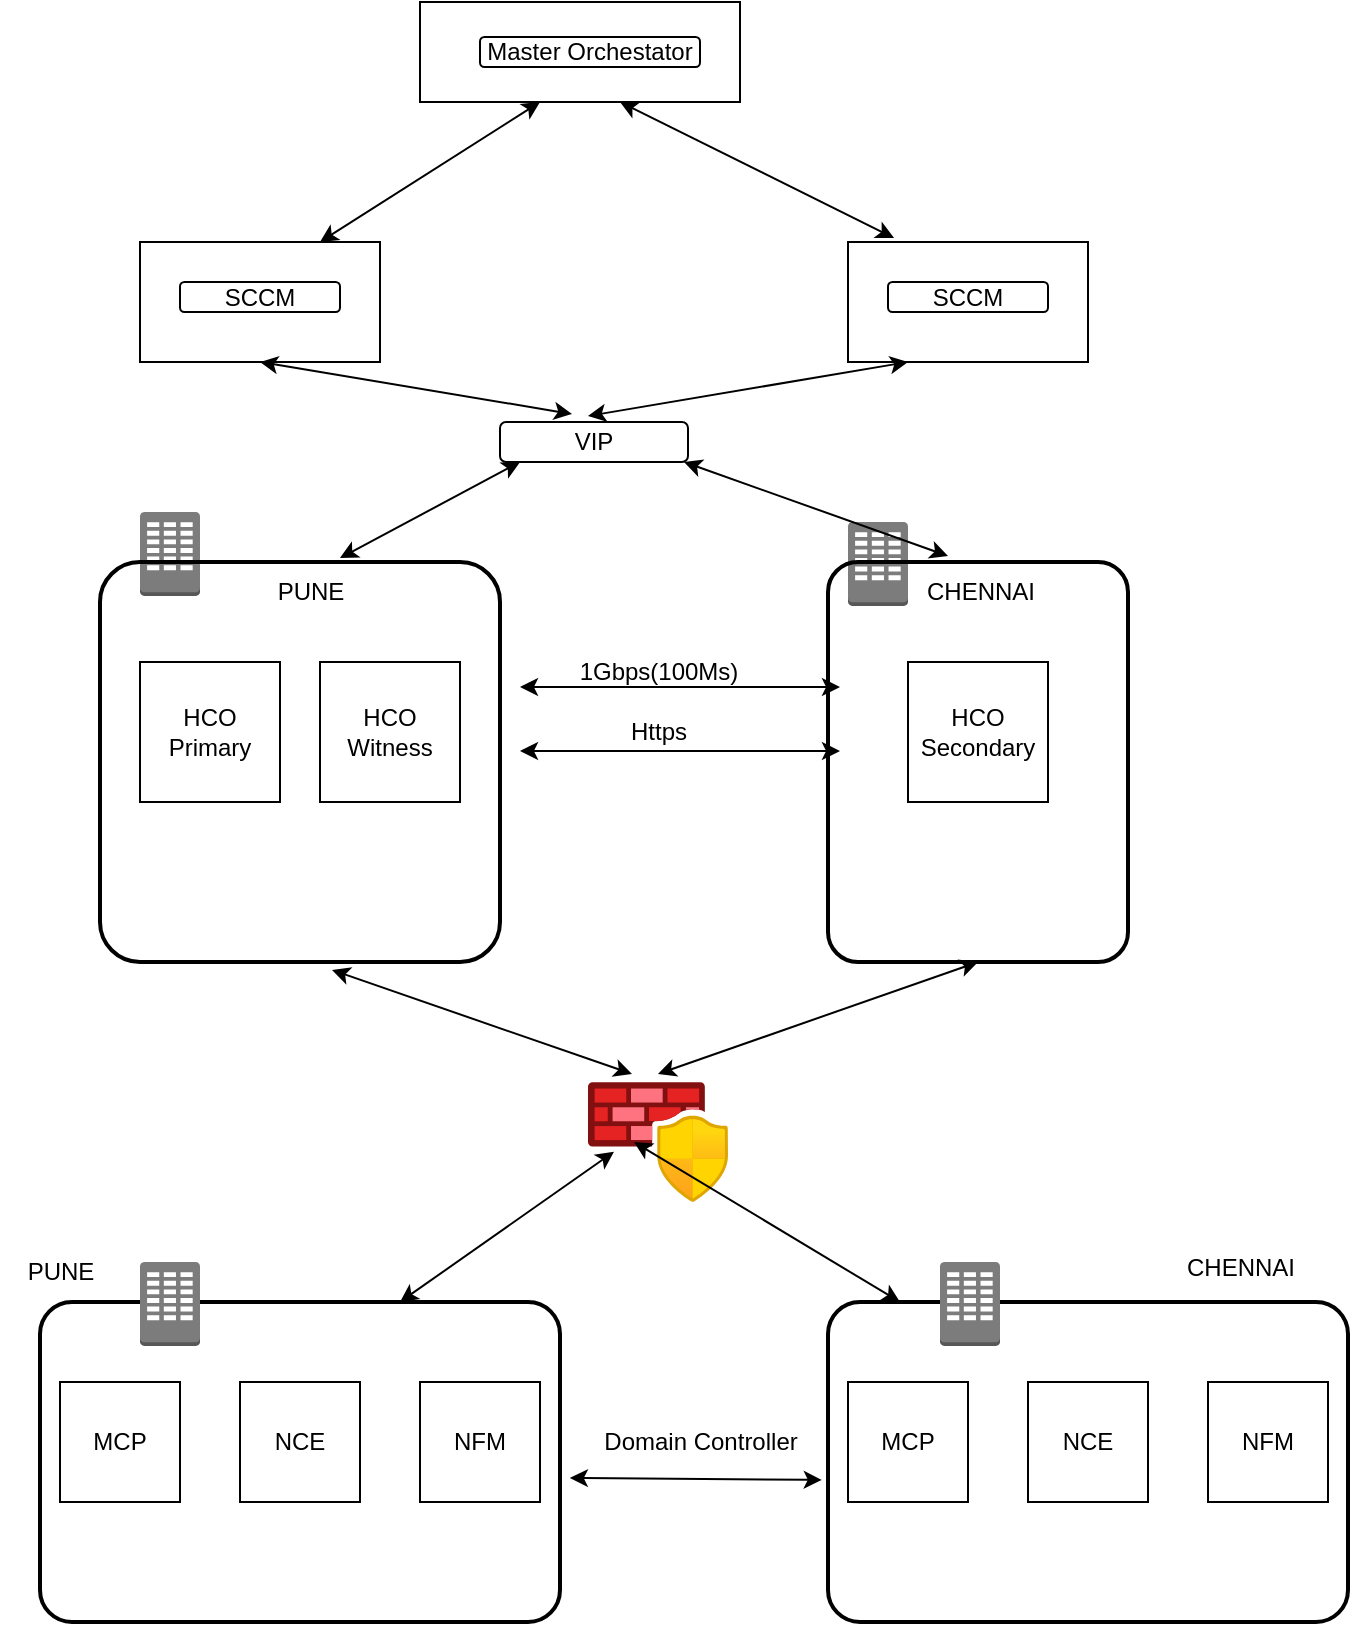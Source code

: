 <mxfile version="21.7.2" type="github">
  <diagram name="Page-1" id="Q16UQwhze-0_RdmeEfBP">
    <mxGraphModel dx="1242" dy="820" grid="1" gridSize="10" guides="1" tooltips="1" connect="1" arrows="1" fold="1" page="1" pageScale="1" pageWidth="827" pageHeight="1169" math="0" shadow="0">
      <root>
        <mxCell id="0" />
        <mxCell id="1" parent="0" />
        <mxCell id="xjBgFDeqy9RW9BwcanOb-1" value="" style="rounded=0;whiteSpace=wrap;html=1;" vertex="1" parent="1">
          <mxGeometry x="150" y="200" width="120" height="60" as="geometry" />
        </mxCell>
        <mxCell id="xjBgFDeqy9RW9BwcanOb-6" value="SCCM" style="rounded=1;whiteSpace=wrap;html=1;" vertex="1" parent="1">
          <mxGeometry x="170" y="220" width="80" height="15" as="geometry" />
        </mxCell>
        <mxCell id="xjBgFDeqy9RW9BwcanOb-8" value="PUNE" style="text;html=1;align=center;verticalAlign=middle;resizable=0;points=[];autosize=1;strokeColor=none;fillColor=none;" vertex="1" parent="1">
          <mxGeometry x="205" y="360" width="60" height="30" as="geometry" />
        </mxCell>
        <mxCell id="xjBgFDeqy9RW9BwcanOb-10" value="" style="rounded=0;whiteSpace=wrap;html=1;" vertex="1" parent="1">
          <mxGeometry x="504" y="200" width="120" height="60" as="geometry" />
        </mxCell>
        <mxCell id="xjBgFDeqy9RW9BwcanOb-11" value="SCCM" style="rounded=1;whiteSpace=wrap;html=1;" vertex="1" parent="1">
          <mxGeometry x="524" y="220" width="80" height="15" as="geometry" />
        </mxCell>
        <mxCell id="xjBgFDeqy9RW9BwcanOb-17" value="" style="endArrow=classic;startArrow=classic;html=1;rounded=0;exitX=0.75;exitY=0;exitDx=0;exitDy=0;" edge="1" parent="1" source="xjBgFDeqy9RW9BwcanOb-1">
          <mxGeometry width="50" height="50" relative="1" as="geometry">
            <mxPoint x="230" y="230" as="sourcePoint" />
            <mxPoint x="350" y="130" as="targetPoint" />
          </mxGeometry>
        </mxCell>
        <mxCell id="xjBgFDeqy9RW9BwcanOb-19" value="" style="endArrow=classic;startArrow=classic;html=1;rounded=0;exitX=0.192;exitY=-0.033;exitDx=0;exitDy=0;exitPerimeter=0;" edge="1" parent="1" source="xjBgFDeqy9RW9BwcanOb-10">
          <mxGeometry width="50" height="50" relative="1" as="geometry">
            <mxPoint x="470" y="220" as="sourcePoint" />
            <mxPoint x="390" y="130" as="targetPoint" />
          </mxGeometry>
        </mxCell>
        <mxCell id="xjBgFDeqy9RW9BwcanOb-20" value="" style="rounded=0;whiteSpace=wrap;html=1;" vertex="1" parent="1">
          <mxGeometry x="290" y="80" width="160" height="50" as="geometry" />
        </mxCell>
        <mxCell id="xjBgFDeqy9RW9BwcanOb-21" value="HCO Primary" style="whiteSpace=wrap;html=1;aspect=fixed;" vertex="1" parent="1">
          <mxGeometry x="150" y="410" width="70" height="70" as="geometry" />
        </mxCell>
        <mxCell id="xjBgFDeqy9RW9BwcanOb-22" value="HCO Witness" style="whiteSpace=wrap;html=1;aspect=fixed;" vertex="1" parent="1">
          <mxGeometry x="240" y="410" width="70" height="70" as="geometry" />
        </mxCell>
        <mxCell id="xjBgFDeqy9RW9BwcanOb-24" value="HCO Secondary" style="whiteSpace=wrap;html=1;aspect=fixed;" vertex="1" parent="1">
          <mxGeometry x="534" y="410" width="70" height="70" as="geometry" />
        </mxCell>
        <mxCell id="xjBgFDeqy9RW9BwcanOb-25" value="CHENNAI" style="text;html=1;align=center;verticalAlign=middle;resizable=0;points=[];autosize=1;strokeColor=none;fillColor=none;" vertex="1" parent="1">
          <mxGeometry x="530" y="360" width="80" height="30" as="geometry" />
        </mxCell>
        <mxCell id="xjBgFDeqy9RW9BwcanOb-27" value="" style="endArrow=classic;startArrow=classic;html=1;rounded=0;exitX=1;exitY=0.25;exitDx=0;exitDy=0;entryX=0;entryY=0.25;entryDx=0;entryDy=0;" edge="1" parent="1">
          <mxGeometry width="50" height="50" relative="1" as="geometry">
            <mxPoint x="340" y="422.5" as="sourcePoint" />
            <mxPoint x="500" y="422.5" as="targetPoint" />
          </mxGeometry>
        </mxCell>
        <mxCell id="xjBgFDeqy9RW9BwcanOb-28" value="" style="endArrow=classic;startArrow=classic;html=1;rounded=0;exitX=1;exitY=0.25;exitDx=0;exitDy=0;entryX=0;entryY=0.25;entryDx=0;entryDy=0;" edge="1" parent="1">
          <mxGeometry width="50" height="50" relative="1" as="geometry">
            <mxPoint x="340" y="454.5" as="sourcePoint" />
            <mxPoint x="500" y="454.5" as="targetPoint" />
          </mxGeometry>
        </mxCell>
        <mxCell id="xjBgFDeqy9RW9BwcanOb-29" value="1Gbps(100Ms)" style="text;html=1;align=center;verticalAlign=middle;resizable=0;points=[];autosize=1;strokeColor=none;fillColor=none;" vertex="1" parent="1">
          <mxGeometry x="359" y="400" width="100" height="30" as="geometry" />
        </mxCell>
        <mxCell id="xjBgFDeqy9RW9BwcanOb-30" value="Https" style="text;html=1;align=center;verticalAlign=middle;resizable=0;points=[];autosize=1;strokeColor=none;fillColor=none;" vertex="1" parent="1">
          <mxGeometry x="384" y="430" width="50" height="30" as="geometry" />
        </mxCell>
        <mxCell id="xjBgFDeqy9RW9BwcanOb-36" value="" style="image;aspect=fixed;html=1;points=[];align=center;fontSize=12;image=img/lib/azure2/networking/Azure_Firewall_Manager.svg;strokeColor=#66B2FF;" vertex="1" parent="1">
          <mxGeometry x="374" y="620" width="70" height="60" as="geometry" />
        </mxCell>
        <mxCell id="xjBgFDeqy9RW9BwcanOb-38" value="" style="endArrow=classic;startArrow=classic;html=1;rounded=0;exitX=0.5;exitY=-0.067;exitDx=0;exitDy=0;exitPerimeter=0;entryX=0.5;entryY=1;entryDx=0;entryDy=0;" edge="1" parent="1" source="xjBgFDeqy9RW9BwcanOb-36" target="xjBgFDeqy9RW9BwcanOb-43">
          <mxGeometry width="50" height="50" relative="1" as="geometry">
            <mxPoint x="726" y="570" as="sourcePoint" />
            <mxPoint x="560" y="524" as="targetPoint" />
          </mxGeometry>
        </mxCell>
        <mxCell id="xjBgFDeqy9RW9BwcanOb-40" value="" style="dashed=0;html=1;shape=mxgraph.aws3.corporate_data_center;fillColor=#7D7C7C;gradientColor=none;dashed=0;" vertex="1" parent="1">
          <mxGeometry x="150" y="335" width="30" height="42" as="geometry" />
        </mxCell>
        <mxCell id="xjBgFDeqy9RW9BwcanOb-42" value="" style="dashed=0;html=1;shape=mxgraph.aws3.corporate_data_center;fillColor=#7D7C7C;gradientColor=none;dashed=0;" vertex="1" parent="1">
          <mxGeometry x="504" y="340" width="30" height="42" as="geometry" />
        </mxCell>
        <mxCell id="xjBgFDeqy9RW9BwcanOb-43" value="" style="rounded=1;arcSize=10;dashed=0;fillColor=none;gradientColor=none;strokeWidth=2;" vertex="1" parent="1">
          <mxGeometry x="494" y="360" width="150" height="200" as="geometry" />
        </mxCell>
        <mxCell id="xjBgFDeqy9RW9BwcanOb-45" value="" style="endArrow=classic;startArrow=classic;html=1;rounded=0;exitX=0.314;exitY=-0.067;exitDx=0;exitDy=0;exitPerimeter=0;entryX=0.58;entryY=1.02;entryDx=0;entryDy=0;entryPerimeter=0;" edge="1" parent="1" source="xjBgFDeqy9RW9BwcanOb-36" target="xjBgFDeqy9RW9BwcanOb-39">
          <mxGeometry width="50" height="50" relative="1" as="geometry">
            <mxPoint x="396" y="616" as="sourcePoint" />
            <mxPoint x="230" y="520" as="targetPoint" />
          </mxGeometry>
        </mxCell>
        <mxCell id="xjBgFDeqy9RW9BwcanOb-39" value="" style="rounded=1;arcSize=10;dashed=0;fillColor=none;gradientColor=none;strokeWidth=2;" vertex="1" parent="1">
          <mxGeometry x="130" y="360" width="200" height="200" as="geometry" />
        </mxCell>
        <mxCell id="xjBgFDeqy9RW9BwcanOb-46" value="" style="rounded=1;arcSize=10;dashed=0;fillColor=none;gradientColor=none;strokeWidth=2;" vertex="1" parent="1">
          <mxGeometry x="100" y="730" width="260" height="160" as="geometry" />
        </mxCell>
        <mxCell id="xjBgFDeqy9RW9BwcanOb-47" value="" style="dashed=0;html=1;shape=mxgraph.aws3.corporate_data_center;fillColor=#7D7C7C;gradientColor=none;dashed=0;" vertex="1" parent="1">
          <mxGeometry x="150" y="710" width="30" height="42" as="geometry" />
        </mxCell>
        <mxCell id="xjBgFDeqy9RW9BwcanOb-48" value="MCP" style="whiteSpace=wrap;html=1;aspect=fixed;" vertex="1" parent="1">
          <mxGeometry x="110" y="770" width="60" height="60" as="geometry" />
        </mxCell>
        <mxCell id="xjBgFDeqy9RW9BwcanOb-50" value="NCE" style="whiteSpace=wrap;html=1;aspect=fixed;" vertex="1" parent="1">
          <mxGeometry x="200" y="770" width="60" height="60" as="geometry" />
        </mxCell>
        <mxCell id="xjBgFDeqy9RW9BwcanOb-51" value="NFM" style="whiteSpace=wrap;html=1;aspect=fixed;" vertex="1" parent="1">
          <mxGeometry x="290" y="770" width="60" height="60" as="geometry" />
        </mxCell>
        <mxCell id="xjBgFDeqy9RW9BwcanOb-52" value="" style="endArrow=classic;startArrow=classic;html=1;rounded=0;" edge="1" parent="1">
          <mxGeometry width="50" height="50" relative="1" as="geometry">
            <mxPoint x="280" y="730" as="sourcePoint" />
            <mxPoint x="387" y="654.852" as="targetPoint" />
          </mxGeometry>
        </mxCell>
        <mxCell id="xjBgFDeqy9RW9BwcanOb-53" value="" style="rounded=1;arcSize=10;dashed=0;fillColor=none;gradientColor=none;strokeWidth=2;" vertex="1" parent="1">
          <mxGeometry x="494" y="730" width="260" height="160" as="geometry" />
        </mxCell>
        <mxCell id="xjBgFDeqy9RW9BwcanOb-54" value="MCP" style="whiteSpace=wrap;html=1;aspect=fixed;" vertex="1" parent="1">
          <mxGeometry x="504" y="770" width="60" height="60" as="geometry" />
        </mxCell>
        <mxCell id="xjBgFDeqy9RW9BwcanOb-55" value="NCE" style="whiteSpace=wrap;html=1;aspect=fixed;" vertex="1" parent="1">
          <mxGeometry x="594" y="770" width="60" height="60" as="geometry" />
        </mxCell>
        <mxCell id="xjBgFDeqy9RW9BwcanOb-56" value="NFM" style="whiteSpace=wrap;html=1;aspect=fixed;" vertex="1" parent="1">
          <mxGeometry x="684" y="770" width="60" height="60" as="geometry" />
        </mxCell>
        <mxCell id="xjBgFDeqy9RW9BwcanOb-58" value="" style="endArrow=classic;startArrow=classic;html=1;rounded=0;" edge="1" parent="1">
          <mxGeometry width="50" height="50" relative="1" as="geometry">
            <mxPoint x="530" y="730" as="sourcePoint" />
            <mxPoint x="397" y="650.002" as="targetPoint" />
          </mxGeometry>
        </mxCell>
        <mxCell id="xjBgFDeqy9RW9BwcanOb-59" value="" style="dashed=0;html=1;shape=mxgraph.aws3.corporate_data_center;fillColor=#7D7C7C;gradientColor=none;dashed=0;" vertex="1" parent="1">
          <mxGeometry x="550" y="710" width="30" height="42" as="geometry" />
        </mxCell>
        <mxCell id="xjBgFDeqy9RW9BwcanOb-60" value="PUNE" style="text;html=1;align=center;verticalAlign=middle;resizable=0;points=[];autosize=1;strokeColor=none;fillColor=none;" vertex="1" parent="1">
          <mxGeometry x="80" y="700" width="60" height="30" as="geometry" />
        </mxCell>
        <mxCell id="xjBgFDeqy9RW9BwcanOb-61" value="CHENNAI" style="text;html=1;align=center;verticalAlign=middle;resizable=0;points=[];autosize=1;strokeColor=none;fillColor=none;" vertex="1" parent="1">
          <mxGeometry x="660" y="698" width="80" height="30" as="geometry" />
        </mxCell>
        <mxCell id="xjBgFDeqy9RW9BwcanOb-65" value="" style="endArrow=classic;startArrow=classic;html=1;rounded=0;entryX=-0.012;entryY=0.556;entryDx=0;entryDy=0;entryPerimeter=0;exitX=1.019;exitY=0.55;exitDx=0;exitDy=0;exitPerimeter=0;" edge="1" parent="1" source="xjBgFDeqy9RW9BwcanOb-46" target="xjBgFDeqy9RW9BwcanOb-53">
          <mxGeometry width="50" height="50" relative="1" as="geometry">
            <mxPoint x="420" y="660" as="sourcePoint" />
            <mxPoint x="470" y="610" as="targetPoint" />
            <Array as="points" />
          </mxGeometry>
        </mxCell>
        <mxCell id="xjBgFDeqy9RW9BwcanOb-66" value="Domain Controller" style="text;html=1;align=center;verticalAlign=middle;resizable=0;points=[];autosize=1;strokeColor=none;fillColor=none;" vertex="1" parent="1">
          <mxGeometry x="370" y="785" width="120" height="30" as="geometry" />
        </mxCell>
        <mxCell id="xjBgFDeqy9RW9BwcanOb-69" value="Master Orchestator" style="rounded=1;whiteSpace=wrap;html=1;" vertex="1" parent="1">
          <mxGeometry x="320" y="97.5" width="110" height="15" as="geometry" />
        </mxCell>
        <mxCell id="xjBgFDeqy9RW9BwcanOb-70" value="VIP" style="rounded=1;whiteSpace=wrap;html=1;" vertex="1" parent="1">
          <mxGeometry x="330" y="290" width="94" height="20" as="geometry" />
        </mxCell>
        <mxCell id="xjBgFDeqy9RW9BwcanOb-71" value="" style="endArrow=classic;startArrow=classic;html=1;rounded=0;exitX=0.6;exitY=-0.01;exitDx=0;exitDy=0;exitPerimeter=0;" edge="1" parent="1" source="xjBgFDeqy9RW9BwcanOb-39">
          <mxGeometry width="50" height="50" relative="1" as="geometry">
            <mxPoint x="290" y="360" as="sourcePoint" />
            <mxPoint x="340" y="310" as="targetPoint" />
          </mxGeometry>
        </mxCell>
        <mxCell id="xjBgFDeqy9RW9BwcanOb-72" value="" style="endArrow=classic;startArrow=classic;html=1;rounded=0;exitX=0.4;exitY=-0.015;exitDx=0;exitDy=0;exitPerimeter=0;" edge="1" parent="1" source="xjBgFDeqy9RW9BwcanOb-43">
          <mxGeometry width="50" height="50" relative="1" as="geometry">
            <mxPoint x="332" y="358" as="sourcePoint" />
            <mxPoint x="422" y="310" as="targetPoint" />
          </mxGeometry>
        </mxCell>
        <mxCell id="xjBgFDeqy9RW9BwcanOb-73" value="" style="endArrow=classic;startArrow=classic;html=1;rounded=0;exitX=0.383;exitY=-0.2;exitDx=0;exitDy=0;exitPerimeter=0;" edge="1" parent="1" source="xjBgFDeqy9RW9BwcanOb-70">
          <mxGeometry width="50" height="50" relative="1" as="geometry">
            <mxPoint x="160" y="310" as="sourcePoint" />
            <mxPoint x="210" y="260" as="targetPoint" />
          </mxGeometry>
        </mxCell>
        <mxCell id="xjBgFDeqy9RW9BwcanOb-74" value="" style="endArrow=classic;startArrow=classic;html=1;rounded=0;exitX=0.25;exitY=1;exitDx=0;exitDy=0;" edge="1" parent="1" source="xjBgFDeqy9RW9BwcanOb-10">
          <mxGeometry width="50" height="50" relative="1" as="geometry">
            <mxPoint x="530" y="313" as="sourcePoint" />
            <mxPoint x="374" y="287" as="targetPoint" />
          </mxGeometry>
        </mxCell>
      </root>
    </mxGraphModel>
  </diagram>
</mxfile>
